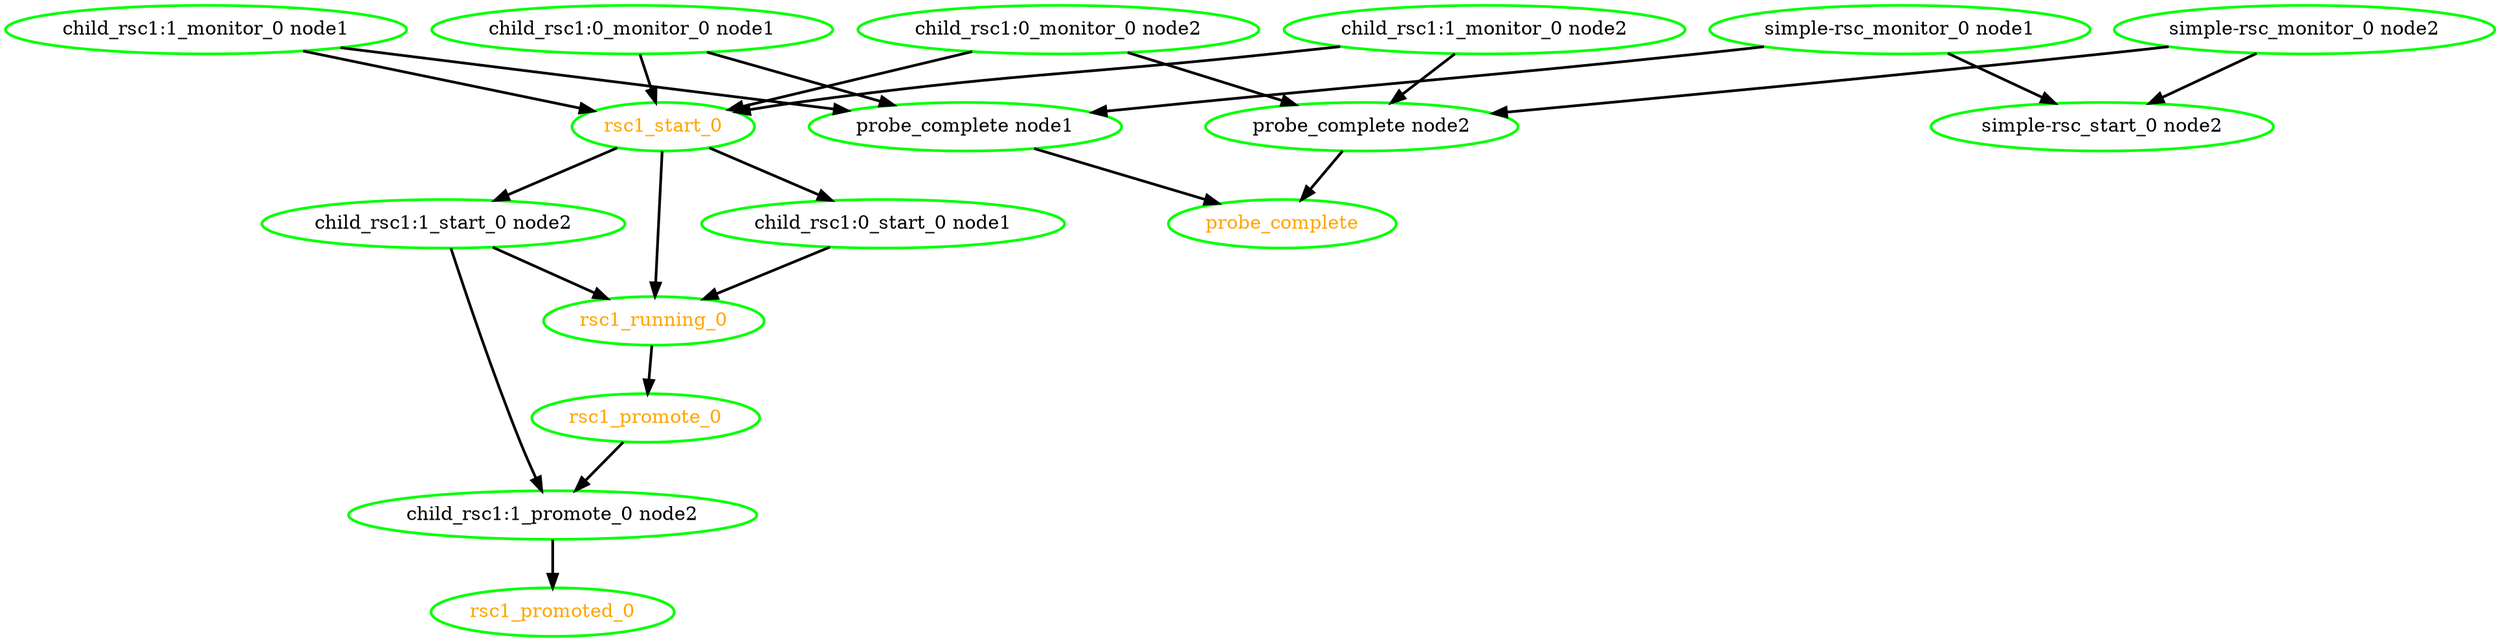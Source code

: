  digraph "g" {
"child_rsc1:0_monitor_0 node1" -> "probe_complete node1" [ style = bold]
"child_rsc1:0_monitor_0 node1" -> "rsc1_start_0" [ style = bold]
"child_rsc1:0_monitor_0 node1" [ style=bold color="green" fontcolor="black" ]
"child_rsc1:0_monitor_0 node2" -> "probe_complete node2" [ style = bold]
"child_rsc1:0_monitor_0 node2" -> "rsc1_start_0" [ style = bold]
"child_rsc1:0_monitor_0 node2" [ style=bold color="green" fontcolor="black" ]
"child_rsc1:0_start_0 node1" -> "rsc1_running_0" [ style = bold]
"child_rsc1:0_start_0 node1" [ style=bold color="green" fontcolor="black" ]
"child_rsc1:1_monitor_0 node1" -> "probe_complete node1" [ style = bold]
"child_rsc1:1_monitor_0 node1" -> "rsc1_start_0" [ style = bold]
"child_rsc1:1_monitor_0 node1" [ style=bold color="green" fontcolor="black" ]
"child_rsc1:1_monitor_0 node2" -> "probe_complete node2" [ style = bold]
"child_rsc1:1_monitor_0 node2" -> "rsc1_start_0" [ style = bold]
"child_rsc1:1_monitor_0 node2" [ style=bold color="green" fontcolor="black" ]
"child_rsc1:1_promote_0 node2" -> "rsc1_promoted_0" [ style = bold]
"child_rsc1:1_promote_0 node2" [ style=bold color="green" fontcolor="black" ]
"child_rsc1:1_start_0 node2" -> "child_rsc1:1_promote_0 node2" [ style = bold]
"child_rsc1:1_start_0 node2" -> "rsc1_running_0" [ style = bold]
"child_rsc1:1_start_0 node2" [ style=bold color="green" fontcolor="black" ]
"probe_complete node1" -> "probe_complete" [ style = bold]
"probe_complete node1" [ style=bold color="green" fontcolor="black" ]
"probe_complete node2" -> "probe_complete" [ style = bold]
"probe_complete node2" [ style=bold color="green" fontcolor="black" ]
"probe_complete" [ style=bold color="green" fontcolor="orange" ]
"rsc1_promote_0" -> "child_rsc1:1_promote_0 node2" [ style = bold]
"rsc1_promote_0" [ style=bold color="green" fontcolor="orange" ]
"rsc1_promoted_0" [ style=bold color="green" fontcolor="orange" ]
"rsc1_running_0" -> "rsc1_promote_0" [ style = bold]
"rsc1_running_0" [ style=bold color="green" fontcolor="orange" ]
"rsc1_start_0" -> "child_rsc1:0_start_0 node1" [ style = bold]
"rsc1_start_0" -> "child_rsc1:1_start_0 node2" [ style = bold]
"rsc1_start_0" -> "rsc1_running_0" [ style = bold]
"rsc1_start_0" [ style=bold color="green" fontcolor="orange" ]
"simple-rsc_monitor_0 node1" -> "probe_complete node1" [ style = bold]
"simple-rsc_monitor_0 node1" -> "simple-rsc_start_0 node2" [ style = bold]
"simple-rsc_monitor_0 node1" [ style=bold color="green" fontcolor="black" ]
"simple-rsc_monitor_0 node2" -> "probe_complete node2" [ style = bold]
"simple-rsc_monitor_0 node2" -> "simple-rsc_start_0 node2" [ style = bold]
"simple-rsc_monitor_0 node2" [ style=bold color="green" fontcolor="black" ]
"simple-rsc_start_0 node2" [ style=bold color="green" fontcolor="black" ]
}
